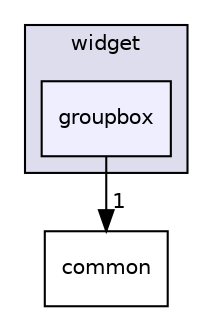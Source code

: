 digraph "C:/Harmony3/gfx/middleware/legato/library/src/gfx/legato/widget/groupbox" {
  compound=true
  node [ fontsize="10", fontname="Helvetica"];
  edge [ labelfontsize="10", labelfontname="Helvetica"];
  subgraph clusterdir_08e5c2531b4cfc75c531d5c20b249084 {
    graph [ bgcolor="#ddddee", pencolor="black", label="widget" fontname="Helvetica", fontsize="10", URL="dir_08e5c2531b4cfc75c531d5c20b249084.html"]
  dir_0a325511b14710f23ecc7921d668e708 [shape=box, label="groupbox", style="filled", fillcolor="#eeeeff", pencolor="black", URL="dir_0a325511b14710f23ecc7921d668e708.html"];
  }
  dir_192fb4248a7d7f0c34634334a26d417f [shape=box label="common" URL="dir_192fb4248a7d7f0c34634334a26d417f.html"];
  dir_0a325511b14710f23ecc7921d668e708->dir_192fb4248a7d7f0c34634334a26d417f [headlabel="1", labeldistance=1.5 headhref="dir_000026_000007.html"];
}
